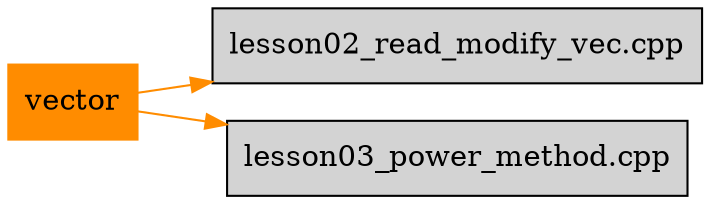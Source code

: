 digraph bettersoftware {
            rankdir = LR;
            ratio = fill;
            node [style=filled];
            node [shape = box];
"vector" ->  "lesson02_read_modify_vec.cpp" [colorscheme="svg" color="darkorange"];
"vector" [colorscheme="svg" color="darkorange"];
"vector" ->  "lesson03_power_method.cpp" [colorscheme="svg" color="darkorange"];
}